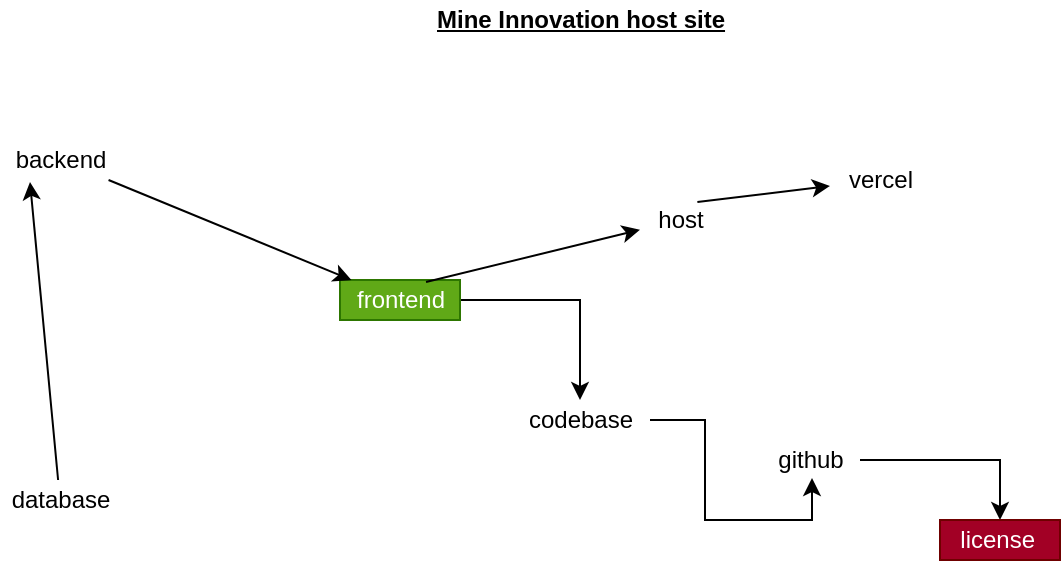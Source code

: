 <mxfile version="14.5.1" type="device" pages="2"><diagram id="p1kfGJFEhxOM4VFH3rkU" name="design"><mxGraphModel dx="838" dy="480" grid="1" gridSize="10" guides="1" tooltips="1" connect="1" arrows="1" fold="1" page="1" pageScale="1" pageWidth="700" pageHeight="800" math="0" shadow="0"><root><mxCell id="0"/><mxCell id="1" parent="0"/><mxCell id="PIWnbNXdV7pXfWnGRVVq-1" value="&lt;b&gt;&lt;u&gt;Mine Innovation host site&lt;/u&gt;&lt;/b&gt;" style="text;html=1;align=center;verticalAlign=middle;resizable=0;points=[];autosize=1;" vertex="1" parent="1"><mxGeometry x="270" y="50" width="160" height="20" as="geometry"/></mxCell><mxCell id="PIWnbNXdV7pXfWnGRVVq-2" value="backend" style="text;html=1;align=center;verticalAlign=middle;resizable=0;points=[];autosize=1;" vertex="1" parent="1"><mxGeometry x="60" y="120" width="60" height="20" as="geometry"/></mxCell><mxCell id="PIWnbNXdV7pXfWnGRVVq-12" style="edgeStyle=orthogonalEdgeStyle;rounded=0;orthogonalLoop=1;jettySize=auto;html=1;" edge="1" parent="1" source="PIWnbNXdV7pXfWnGRVVq-3" target="PIWnbNXdV7pXfWnGRVVq-7"><mxGeometry relative="1" as="geometry"/></mxCell><mxCell id="PIWnbNXdV7pXfWnGRVVq-3" value="frontend" style="text;html=1;align=center;verticalAlign=middle;resizable=0;points=[];autosize=1;fillColor=#60a917;strokeColor=#2D7600;fontColor=#ffffff;" vertex="1" parent="1"><mxGeometry x="230" y="190" width="60" height="20" as="geometry"/></mxCell><mxCell id="PIWnbNXdV7pXfWnGRVVq-4" value="database" style="text;html=1;align=center;verticalAlign=middle;resizable=0;points=[];autosize=1;" vertex="1" parent="1"><mxGeometry x="60" y="290" width="60" height="20" as="geometry"/></mxCell><mxCell id="PIWnbNXdV7pXfWnGRVVq-6" value="vercel" style="text;html=1;align=center;verticalAlign=middle;resizable=0;points=[];autosize=1;" vertex="1" parent="1"><mxGeometry x="475" y="130" width="50" height="20" as="geometry"/></mxCell><mxCell id="PIWnbNXdV7pXfWnGRVVq-11" style="edgeStyle=orthogonalEdgeStyle;rounded=0;orthogonalLoop=1;jettySize=auto;html=1;entryX=0.52;entryY=0.95;entryDx=0;entryDy=0;entryPerimeter=0;" edge="1" parent="1" source="PIWnbNXdV7pXfWnGRVVq-7" target="PIWnbNXdV7pXfWnGRVVq-8"><mxGeometry relative="1" as="geometry"/></mxCell><mxCell id="PIWnbNXdV7pXfWnGRVVq-7" value="codebase" style="text;html=1;align=center;verticalAlign=middle;resizable=0;points=[];autosize=1;" vertex="1" parent="1"><mxGeometry x="315" y="250" width="70" height="20" as="geometry"/></mxCell><mxCell id="PIWnbNXdV7pXfWnGRVVq-10" style="edgeStyle=orthogonalEdgeStyle;rounded=0;orthogonalLoop=1;jettySize=auto;html=1;" edge="1" parent="1" source="PIWnbNXdV7pXfWnGRVVq-8" target="PIWnbNXdV7pXfWnGRVVq-9"><mxGeometry relative="1" as="geometry"/></mxCell><mxCell id="PIWnbNXdV7pXfWnGRVVq-8" value="github" style="text;html=1;align=center;verticalAlign=middle;resizable=0;points=[];autosize=1;" vertex="1" parent="1"><mxGeometry x="440" y="270" width="50" height="20" as="geometry"/></mxCell><mxCell id="PIWnbNXdV7pXfWnGRVVq-9" value="license&amp;nbsp;" style="text;html=1;align=center;verticalAlign=middle;resizable=0;points=[];autosize=1;fillColor=#a20025;strokeColor=#6F0000;fontColor=#ffffff;" vertex="1" parent="1"><mxGeometry x="530" y="310" width="60" height="20" as="geometry"/></mxCell><mxCell id="PIWnbNXdV7pXfWnGRVVq-13" value="" style="endArrow=classic;html=1;exitX=0.717;exitY=0.05;exitDx=0;exitDy=0;exitPerimeter=0;" edge="1" parent="1" source="PIWnbNXdV7pXfWnGRVVq-5" target="PIWnbNXdV7pXfWnGRVVq-6"><mxGeometry width="50" height="50" relative="1" as="geometry"><mxPoint x="320" y="270" as="sourcePoint"/><mxPoint x="370" y="220" as="targetPoint"/></mxGeometry></mxCell><mxCell id="PIWnbNXdV7pXfWnGRVVq-5" value="host" style="text;html=1;align=center;verticalAlign=middle;resizable=0;points=[];autosize=1;" vertex="1" parent="1"><mxGeometry x="380" y="150" width="40" height="20" as="geometry"/></mxCell><mxCell id="PIWnbNXdV7pXfWnGRVVq-14" value="" style="endArrow=classic;html=1;exitX=0.717;exitY=0.05;exitDx=0;exitDy=0;exitPerimeter=0;" edge="1" parent="1" source="PIWnbNXdV7pXfWnGRVVq-3" target="PIWnbNXdV7pXfWnGRVVq-5"><mxGeometry width="50" height="50" relative="1" as="geometry"><mxPoint x="273.02" y="191" as="sourcePoint"/><mxPoint x="475" y="145.617" as="targetPoint"/></mxGeometry></mxCell><mxCell id="PIWnbNXdV7pXfWnGRVVq-15" value="" style="endArrow=classic;html=1;entryX=0.25;entryY=1.05;entryDx=0;entryDy=0;entryPerimeter=0;" edge="1" parent="1" source="PIWnbNXdV7pXfWnGRVVq-4" target="PIWnbNXdV7pXfWnGRVVq-2"><mxGeometry width="50" height="50" relative="1" as="geometry"><mxPoint x="320" y="270" as="sourcePoint"/><mxPoint x="370" y="220" as="targetPoint"/></mxGeometry></mxCell><mxCell id="PIWnbNXdV7pXfWnGRVVq-16" value="" style="endArrow=classic;html=1;" edge="1" parent="1" source="PIWnbNXdV7pXfWnGRVVq-2" target="PIWnbNXdV7pXfWnGRVVq-3"><mxGeometry width="50" height="50" relative="1" as="geometry"><mxPoint x="320" y="270" as="sourcePoint"/><mxPoint x="370" y="220" as="targetPoint"/></mxGeometry></mxCell></root></mxGraphModel></diagram><diagram id="Mtx4_L5nnQCvG_kzx3Zd" name="license"><mxGraphModel dx="838" dy="480" grid="1" gridSize="10" guides="1" tooltips="1" connect="1" arrows="1" fold="1" page="1" pageScale="1" pageWidth="700" pageHeight="800" math="0" shadow="0"><root><mxCell id="B2j2ovJ94kkL-oFDVwOo-0"/><mxCell id="B2j2ovJ94kkL-oFDVwOo-1" parent="B2j2ovJ94kkL-oFDVwOo-0"/><mxCell id="CT5rGG8Y_zn8kWcLfegH-0" value="To Do:-&lt;br&gt;" style="text;html=1;align=center;verticalAlign=middle;resizable=0;points=[];autosize=1;fillColor=#d80073;strokeColor=#A50040;fontColor=#ffffff;" vertex="1" parent="B2j2ovJ94kkL-oFDVwOo-1"><mxGeometry x="115" y="100" width="50" height="20" as="geometry"/></mxCell><mxCell id="CT5rGG8Y_zn8kWcLfegH-1" value="write custom license" style="text;html=1;align=center;verticalAlign=middle;resizable=0;points=[];autosize=1;fillColor=#d80073;strokeColor=#A50040;fontColor=#ffffff;" vertex="1" parent="B2j2ovJ94kkL-oFDVwOo-1"><mxGeometry x="260" y="160" width="120" height="20" as="geometry"/></mxCell><mxCell id="CT5rGG8Y_zn8kWcLfegH-2" value="aim" style="text;html=1;align=center;verticalAlign=middle;resizable=0;points=[];autosize=1;" vertex="1" parent="B2j2ovJ94kkL-oFDVwOo-1"><mxGeometry x="165" y="210" width="30" height="20" as="geometry"/></mxCell><mxCell id="CT5rGG8Y_zn8kWcLfegH-3" value="anybody can modify code" style="text;html=1;align=center;verticalAlign=middle;resizable=0;points=[];autosize=1;" vertex="1" parent="B2j2ovJ94kkL-oFDVwOo-1"><mxGeometry x="280" y="260" width="150" height="20" as="geometry"/></mxCell><mxCell id="CT5rGG8Y_zn8kWcLfegH-4" value="distribution allowed but must be merged to source" style="text;html=1;align=center;verticalAlign=middle;resizable=0;points=[];autosize=1;" vertex="1" parent="B2j2ovJ94kkL-oFDVwOo-1"><mxGeometry x="120" y="330" width="280" height="20" as="geometry"/></mxCell><mxCell id="CT5rGG8Y_zn8kWcLfegH-5" value="" style="endArrow=classic;html=1;" edge="1" parent="B2j2ovJ94kkL-oFDVwOo-1" source="CT5rGG8Y_zn8kWcLfegH-0" target="CT5rGG8Y_zn8kWcLfegH-2"><mxGeometry width="50" height="50" relative="1" as="geometry"><mxPoint x="320" y="270" as="sourcePoint"/><mxPoint x="370" y="220" as="targetPoint"/></mxGeometry></mxCell><mxCell id="CT5rGG8Y_zn8kWcLfegH-6" value="" style="endArrow=classic;html=1;entryX=0.473;entryY=0.05;entryDx=0;entryDy=0;entryPerimeter=0;" edge="1" parent="B2j2ovJ94kkL-oFDVwOo-1" source="CT5rGG8Y_zn8kWcLfegH-2" target="CT5rGG8Y_zn8kWcLfegH-3"><mxGeometry width="50" height="50" relative="1" as="geometry"><mxPoint x="320" y="270" as="sourcePoint"/><mxPoint x="370" y="220" as="targetPoint"/></mxGeometry></mxCell><mxCell id="CT5rGG8Y_zn8kWcLfegH-7" value="" style="endArrow=classic;html=1;entryX=0.504;entryY=-0.05;entryDx=0;entryDy=0;entryPerimeter=0;exitX=0.8;exitY=1.15;exitDx=0;exitDy=0;exitPerimeter=0;" edge="1" parent="B2j2ovJ94kkL-oFDVwOo-1" source="CT5rGG8Y_zn8kWcLfegH-2" target="CT5rGG8Y_zn8kWcLfegH-4"><mxGeometry width="50" height="50" relative="1" as="geometry"><mxPoint x="205" y="233.598" as="sourcePoint"/><mxPoint x="360.95" y="271" as="targetPoint"/></mxGeometry></mxCell><mxCell id="CT5rGG8Y_zn8kWcLfegH-8" value="" style="endArrow=classic;html=1;exitX=0.92;exitY=1.05;exitDx=0;exitDy=0;exitPerimeter=0;" edge="1" parent="B2j2ovJ94kkL-oFDVwOo-1" source="CT5rGG8Y_zn8kWcLfegH-0" target="CT5rGG8Y_zn8kWcLfegH-1"><mxGeometry width="50" height="50" relative="1" as="geometry"><mxPoint x="320" y="270" as="sourcePoint"/><mxPoint x="370" y="220" as="targetPoint"/></mxGeometry></mxCell></root></mxGraphModel></diagram></mxfile>